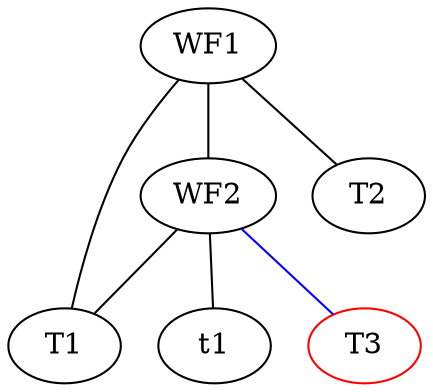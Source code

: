 strict graph {
    WF1 -- WF2;
    WF1 -- T1;
    WF1 -- T2;
    WF2 -- T1;
    WF2 -- t1 node[color=red] edge[color=blue];
    WF2 -- T3;
}